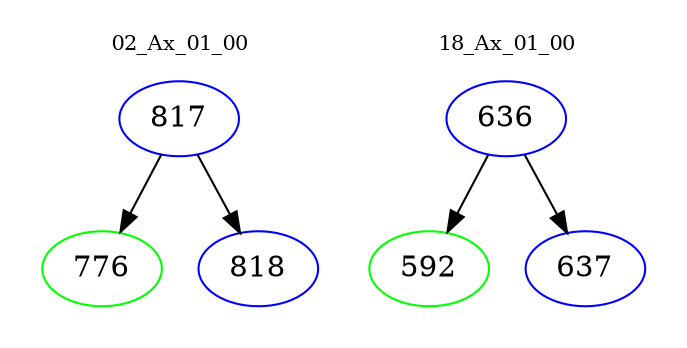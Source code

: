 digraph{
subgraph cluster_0 {
color = white
label = "02_Ax_01_00";
fontsize=10;
T0_817 [label="817", color="blue"]
T0_817 -> T0_776 [color="black"]
T0_776 [label="776", color="green"]
T0_817 -> T0_818 [color="black"]
T0_818 [label="818", color="blue"]
}
subgraph cluster_1 {
color = white
label = "18_Ax_01_00";
fontsize=10;
T1_636 [label="636", color="blue"]
T1_636 -> T1_592 [color="black"]
T1_592 [label="592", color="green"]
T1_636 -> T1_637 [color="black"]
T1_637 [label="637", color="blue"]
}
}
